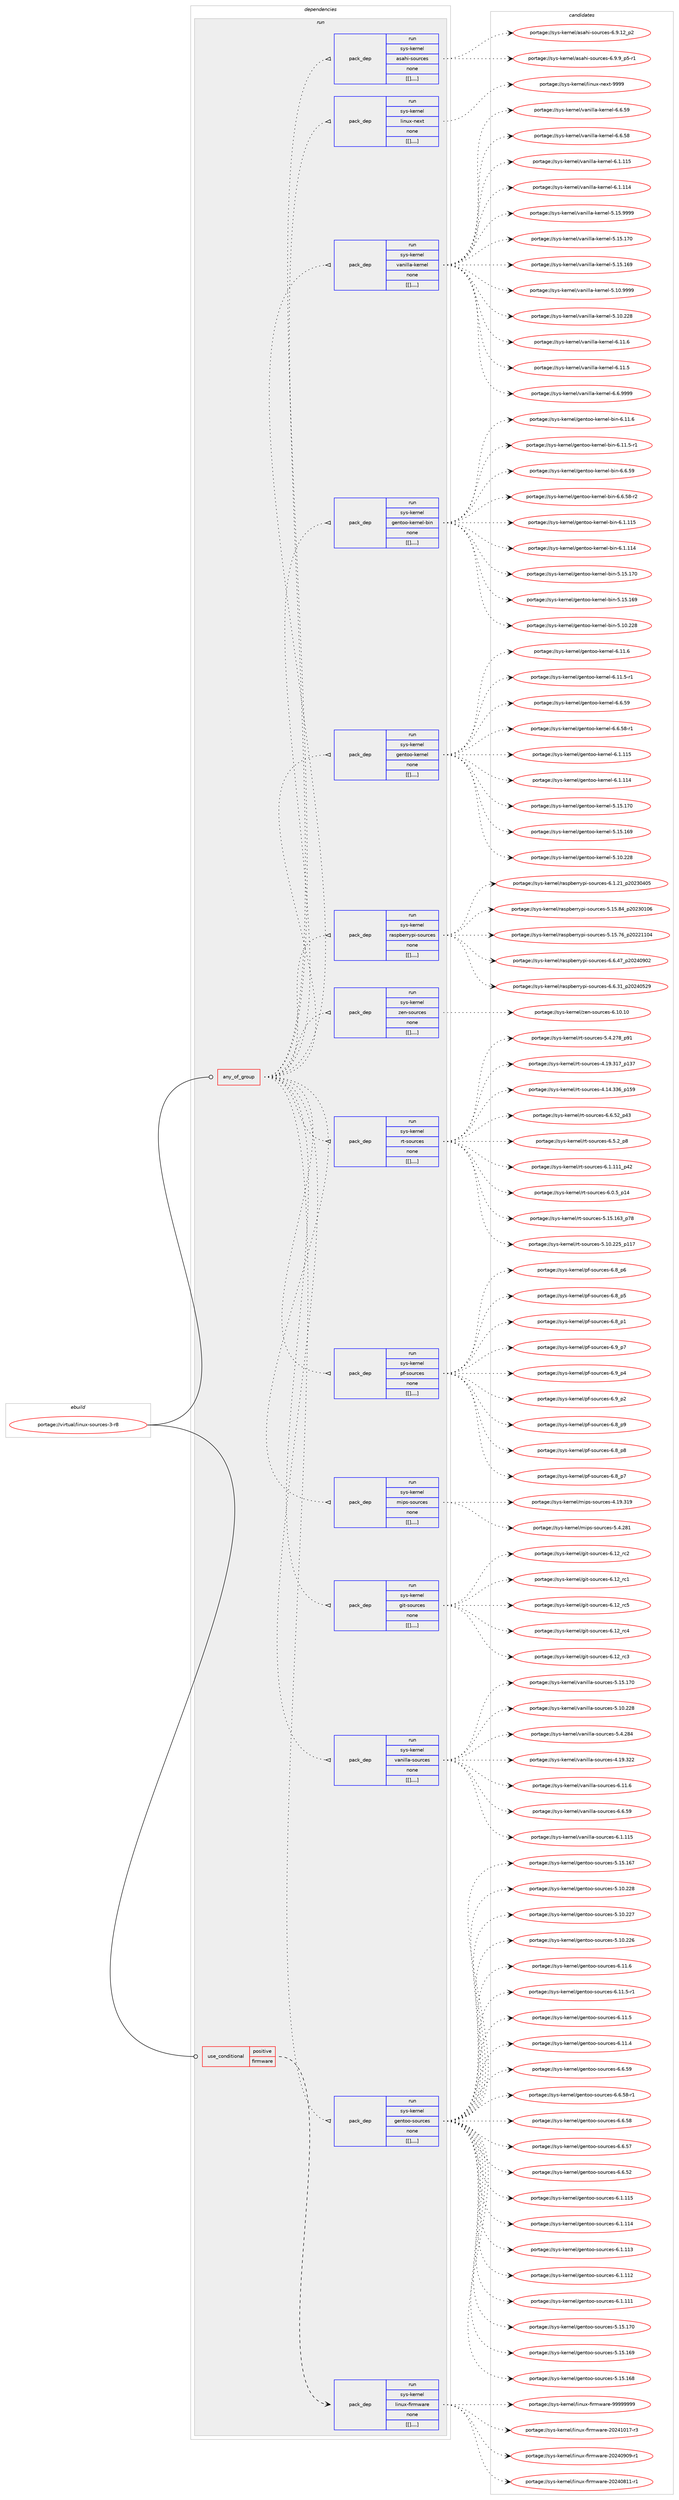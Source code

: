 digraph prolog {

# *************
# Graph options
# *************

newrank=true;
concentrate=true;
compound=true;
graph [rankdir=LR,fontname=Helvetica,fontsize=10,ranksep=1.5];#, ranksep=2.5, nodesep=0.2];
edge  [arrowhead=vee];
node  [fontname=Helvetica,fontsize=10];

# **********
# The ebuild
# **********

subgraph cluster_leftcol {
color=gray;
label=<<i>ebuild</i>>;
id [label="portage://virtual/linux-sources-3-r8", color=red, width=4, href="../virtual/linux-sources-3-r8.svg"];
}

# ****************
# The dependencies
# ****************

subgraph cluster_midcol {
color=gray;
label=<<i>dependencies</i>>;
subgraph cluster_compile {
fillcolor="#eeeeee";
style=filled;
label=<<i>compile</i>>;
}
subgraph cluster_compileandrun {
fillcolor="#eeeeee";
style=filled;
label=<<i>compile and run</i>>;
}
subgraph cluster_run {
fillcolor="#eeeeee";
style=filled;
label=<<i>run</i>>;
subgraph any44 {
dependency1548 [label=<<TABLE BORDER="0" CELLBORDER="1" CELLSPACING="0" CELLPADDING="4"><TR><TD CELLPADDING="10">any_of_group</TD></TR></TABLE>>, shape=none, color=red];subgraph pack1204 {
dependency1550 [label=<<TABLE BORDER="0" CELLBORDER="1" CELLSPACING="0" CELLPADDING="4" WIDTH="220"><TR><TD ROWSPAN="6" CELLPADDING="30">pack_dep</TD></TR><TR><TD WIDTH="110">run</TD></TR><TR><TD>sys-kernel</TD></TR><TR><TD>gentoo-sources</TD></TR><TR><TD>none</TD></TR><TR><TD>[[],,,,]</TD></TR></TABLE>>, shape=none, color=blue];
}
dependency1548:e -> dependency1550:w [weight=20,style="dotted",arrowhead="oinv"];
subgraph pack1207 {
dependency1556 [label=<<TABLE BORDER="0" CELLBORDER="1" CELLSPACING="0" CELLPADDING="4" WIDTH="220"><TR><TD ROWSPAN="6" CELLPADDING="30">pack_dep</TD></TR><TR><TD WIDTH="110">run</TD></TR><TR><TD>sys-kernel</TD></TR><TR><TD>vanilla-sources</TD></TR><TR><TD>none</TD></TR><TR><TD>[[],,,,]</TD></TR></TABLE>>, shape=none, color=blue];
}
dependency1548:e -> dependency1556:w [weight=20,style="dotted",arrowhead="oinv"];
subgraph pack1211 {
dependency1560 [label=<<TABLE BORDER="0" CELLBORDER="1" CELLSPACING="0" CELLPADDING="4" WIDTH="220"><TR><TD ROWSPAN="6" CELLPADDING="30">pack_dep</TD></TR><TR><TD WIDTH="110">run</TD></TR><TR><TD>sys-kernel</TD></TR><TR><TD>git-sources</TD></TR><TR><TD>none</TD></TR><TR><TD>[[],,,,]</TD></TR></TABLE>>, shape=none, color=blue];
}
dependency1548:e -> dependency1560:w [weight=20,style="dotted",arrowhead="oinv"];
subgraph pack1214 {
dependency1564 [label=<<TABLE BORDER="0" CELLBORDER="1" CELLSPACING="0" CELLPADDING="4" WIDTH="220"><TR><TD ROWSPAN="6" CELLPADDING="30">pack_dep</TD></TR><TR><TD WIDTH="110">run</TD></TR><TR><TD>sys-kernel</TD></TR><TR><TD>mips-sources</TD></TR><TR><TD>none</TD></TR><TR><TD>[[],,,,]</TD></TR></TABLE>>, shape=none, color=blue];
}
dependency1548:e -> dependency1564:w [weight=20,style="dotted",arrowhead="oinv"];
subgraph pack1218 {
dependency1569 [label=<<TABLE BORDER="0" CELLBORDER="1" CELLSPACING="0" CELLPADDING="4" WIDTH="220"><TR><TD ROWSPAN="6" CELLPADDING="30">pack_dep</TD></TR><TR><TD WIDTH="110">run</TD></TR><TR><TD>sys-kernel</TD></TR><TR><TD>pf-sources</TD></TR><TR><TD>none</TD></TR><TR><TD>[[],,,,]</TD></TR></TABLE>>, shape=none, color=blue];
}
dependency1548:e -> dependency1569:w [weight=20,style="dotted",arrowhead="oinv"];
subgraph pack1222 {
dependency1573 [label=<<TABLE BORDER="0" CELLBORDER="1" CELLSPACING="0" CELLPADDING="4" WIDTH="220"><TR><TD ROWSPAN="6" CELLPADDING="30">pack_dep</TD></TR><TR><TD WIDTH="110">run</TD></TR><TR><TD>sys-kernel</TD></TR><TR><TD>rt-sources</TD></TR><TR><TD>none</TD></TR><TR><TD>[[],,,,]</TD></TR></TABLE>>, shape=none, color=blue];
}
dependency1548:e -> dependency1573:w [weight=20,style="dotted",arrowhead="oinv"];
subgraph pack1226 {
dependency1577 [label=<<TABLE BORDER="0" CELLBORDER="1" CELLSPACING="0" CELLPADDING="4" WIDTH="220"><TR><TD ROWSPAN="6" CELLPADDING="30">pack_dep</TD></TR><TR><TD WIDTH="110">run</TD></TR><TR><TD>sys-kernel</TD></TR><TR><TD>zen-sources</TD></TR><TR><TD>none</TD></TR><TR><TD>[[],,,,]</TD></TR></TABLE>>, shape=none, color=blue];
}
dependency1548:e -> dependency1577:w [weight=20,style="dotted",arrowhead="oinv"];
subgraph pack1231 {
dependency1584 [label=<<TABLE BORDER="0" CELLBORDER="1" CELLSPACING="0" CELLPADDING="4" WIDTH="220"><TR><TD ROWSPAN="6" CELLPADDING="30">pack_dep</TD></TR><TR><TD WIDTH="110">run</TD></TR><TR><TD>sys-kernel</TD></TR><TR><TD>raspberrypi-sources</TD></TR><TR><TD>none</TD></TR><TR><TD>[[],,,,]</TD></TR></TABLE>>, shape=none, color=blue];
}
dependency1548:e -> dependency1584:w [weight=20,style="dotted",arrowhead="oinv"];
subgraph pack1235 {
dependency1588 [label=<<TABLE BORDER="0" CELLBORDER="1" CELLSPACING="0" CELLPADDING="4" WIDTH="220"><TR><TD ROWSPAN="6" CELLPADDING="30">pack_dep</TD></TR><TR><TD WIDTH="110">run</TD></TR><TR><TD>sys-kernel</TD></TR><TR><TD>gentoo-kernel</TD></TR><TR><TD>none</TD></TR><TR><TD>[[],,,,]</TD></TR></TABLE>>, shape=none, color=blue];
}
dependency1548:e -> dependency1588:w [weight=20,style="dotted",arrowhead="oinv"];
subgraph pack1238 {
dependency1591 [label=<<TABLE BORDER="0" CELLBORDER="1" CELLSPACING="0" CELLPADDING="4" WIDTH="220"><TR><TD ROWSPAN="6" CELLPADDING="30">pack_dep</TD></TR><TR><TD WIDTH="110">run</TD></TR><TR><TD>sys-kernel</TD></TR><TR><TD>gentoo-kernel-bin</TD></TR><TR><TD>none</TD></TR><TR><TD>[[],,,,]</TD></TR></TABLE>>, shape=none, color=blue];
}
dependency1548:e -> dependency1591:w [weight=20,style="dotted",arrowhead="oinv"];
subgraph pack1242 {
dependency1596 [label=<<TABLE BORDER="0" CELLBORDER="1" CELLSPACING="0" CELLPADDING="4" WIDTH="220"><TR><TD ROWSPAN="6" CELLPADDING="30">pack_dep</TD></TR><TR><TD WIDTH="110">run</TD></TR><TR><TD>sys-kernel</TD></TR><TR><TD>vanilla-kernel</TD></TR><TR><TD>none</TD></TR><TR><TD>[[],,,,]</TD></TR></TABLE>>, shape=none, color=blue];
}
dependency1548:e -> dependency1596:w [weight=20,style="dotted",arrowhead="oinv"];
subgraph pack1246 {
dependency1600 [label=<<TABLE BORDER="0" CELLBORDER="1" CELLSPACING="0" CELLPADDING="4" WIDTH="220"><TR><TD ROWSPAN="6" CELLPADDING="30">pack_dep</TD></TR><TR><TD WIDTH="110">run</TD></TR><TR><TD>sys-kernel</TD></TR><TR><TD>linux-next</TD></TR><TR><TD>none</TD></TR><TR><TD>[[],,,,]</TD></TR></TABLE>>, shape=none, color=blue];
}
dependency1548:e -> dependency1600:w [weight=20,style="dotted",arrowhead="oinv"];
subgraph pack1249 {
dependency1606 [label=<<TABLE BORDER="0" CELLBORDER="1" CELLSPACING="0" CELLPADDING="4" WIDTH="220"><TR><TD ROWSPAN="6" CELLPADDING="30">pack_dep</TD></TR><TR><TD WIDTH="110">run</TD></TR><TR><TD>sys-kernel</TD></TR><TR><TD>asahi-sources</TD></TR><TR><TD>none</TD></TR><TR><TD>[[],,,,]</TD></TR></TABLE>>, shape=none, color=blue];
}
dependency1548:e -> dependency1606:w [weight=20,style="dotted",arrowhead="oinv"];
}
id:e -> dependency1548:w [weight=20,style="solid",arrowhead="odot"];
subgraph cond307 {
dependency1616 [label=<<TABLE BORDER="0" CELLBORDER="1" CELLSPACING="0" CELLPADDING="4"><TR><TD ROWSPAN="3" CELLPADDING="10">use_conditional</TD></TR><TR><TD>positive</TD></TR><TR><TD>firmware</TD></TR></TABLE>>, shape=none, color=red];
subgraph pack1261 {
dependency1621 [label=<<TABLE BORDER="0" CELLBORDER="1" CELLSPACING="0" CELLPADDING="4" WIDTH="220"><TR><TD ROWSPAN="6" CELLPADDING="30">pack_dep</TD></TR><TR><TD WIDTH="110">run</TD></TR><TR><TD>sys-kernel</TD></TR><TR><TD>linux-firmware</TD></TR><TR><TD>none</TD></TR><TR><TD>[[],,,,]</TD></TR></TABLE>>, shape=none, color=blue];
}
dependency1616:e -> dependency1621:w [weight=20,style="dashed",arrowhead="vee"];
}
id:e -> dependency1616:w [weight=20,style="solid",arrowhead="odot"];
}
}

# **************
# The candidates
# **************

subgraph cluster_choices {
rank=same;
color=gray;
label=<<i>candidates</i>>;

subgraph choice1177 {
color=black;
nodesep=1;
choice1151211154510710111411010110847103101110116111111451151111171149910111545544649494654 [label="portage://sys-kernel/gentoo-sources-6.11.6", color=red, width=4,href="../sys-kernel/gentoo-sources-6.11.6.svg"];
choice11512111545107101114110101108471031011101161111114511511111711499101115455446494946534511449 [label="portage://sys-kernel/gentoo-sources-6.11.5-r1", color=red, width=4,href="../sys-kernel/gentoo-sources-6.11.5-r1.svg"];
choice1151211154510710111411010110847103101110116111111451151111171149910111545544649494653 [label="portage://sys-kernel/gentoo-sources-6.11.5", color=red, width=4,href="../sys-kernel/gentoo-sources-6.11.5.svg"];
choice1151211154510710111411010110847103101110116111111451151111171149910111545544649494652 [label="portage://sys-kernel/gentoo-sources-6.11.4", color=red, width=4,href="../sys-kernel/gentoo-sources-6.11.4.svg"];
choice1151211154510710111411010110847103101110116111111451151111171149910111545544654465357 [label="portage://sys-kernel/gentoo-sources-6.6.59", color=red, width=4,href="../sys-kernel/gentoo-sources-6.6.59.svg"];
choice11512111545107101114110101108471031011101161111114511511111711499101115455446544653564511449 [label="portage://sys-kernel/gentoo-sources-6.6.58-r1", color=red, width=4,href="../sys-kernel/gentoo-sources-6.6.58-r1.svg"];
choice1151211154510710111411010110847103101110116111111451151111171149910111545544654465356 [label="portage://sys-kernel/gentoo-sources-6.6.58", color=red, width=4,href="../sys-kernel/gentoo-sources-6.6.58.svg"];
choice1151211154510710111411010110847103101110116111111451151111171149910111545544654465355 [label="portage://sys-kernel/gentoo-sources-6.6.57", color=red, width=4,href="../sys-kernel/gentoo-sources-6.6.57.svg"];
choice1151211154510710111411010110847103101110116111111451151111171149910111545544654465350 [label="portage://sys-kernel/gentoo-sources-6.6.52", color=red, width=4,href="../sys-kernel/gentoo-sources-6.6.52.svg"];
choice115121115451071011141101011084710310111011611111145115111117114991011154554464946494953 [label="portage://sys-kernel/gentoo-sources-6.1.115", color=red, width=4,href="../sys-kernel/gentoo-sources-6.1.115.svg"];
choice115121115451071011141101011084710310111011611111145115111117114991011154554464946494952 [label="portage://sys-kernel/gentoo-sources-6.1.114", color=red, width=4,href="../sys-kernel/gentoo-sources-6.1.114.svg"];
choice115121115451071011141101011084710310111011611111145115111117114991011154554464946494951 [label="portage://sys-kernel/gentoo-sources-6.1.113", color=red, width=4,href="../sys-kernel/gentoo-sources-6.1.113.svg"];
choice115121115451071011141101011084710310111011611111145115111117114991011154554464946494950 [label="portage://sys-kernel/gentoo-sources-6.1.112", color=red, width=4,href="../sys-kernel/gentoo-sources-6.1.112.svg"];
choice115121115451071011141101011084710310111011611111145115111117114991011154554464946494949 [label="portage://sys-kernel/gentoo-sources-6.1.111", color=red, width=4,href="../sys-kernel/gentoo-sources-6.1.111.svg"];
choice11512111545107101114110101108471031011101161111114511511111711499101115455346495346495548 [label="portage://sys-kernel/gentoo-sources-5.15.170", color=red, width=4,href="../sys-kernel/gentoo-sources-5.15.170.svg"];
choice11512111545107101114110101108471031011101161111114511511111711499101115455346495346495457 [label="portage://sys-kernel/gentoo-sources-5.15.169", color=red, width=4,href="../sys-kernel/gentoo-sources-5.15.169.svg"];
choice11512111545107101114110101108471031011101161111114511511111711499101115455346495346495456 [label="portage://sys-kernel/gentoo-sources-5.15.168", color=red, width=4,href="../sys-kernel/gentoo-sources-5.15.168.svg"];
choice11512111545107101114110101108471031011101161111114511511111711499101115455346495346495455 [label="portage://sys-kernel/gentoo-sources-5.15.167", color=red, width=4,href="../sys-kernel/gentoo-sources-5.15.167.svg"];
choice11512111545107101114110101108471031011101161111114511511111711499101115455346494846505056 [label="portage://sys-kernel/gentoo-sources-5.10.228", color=red, width=4,href="../sys-kernel/gentoo-sources-5.10.228.svg"];
choice11512111545107101114110101108471031011101161111114511511111711499101115455346494846505055 [label="portage://sys-kernel/gentoo-sources-5.10.227", color=red, width=4,href="../sys-kernel/gentoo-sources-5.10.227.svg"];
choice11512111545107101114110101108471031011101161111114511511111711499101115455346494846505054 [label="portage://sys-kernel/gentoo-sources-5.10.226", color=red, width=4,href="../sys-kernel/gentoo-sources-5.10.226.svg"];
dependency1550:e -> choice1151211154510710111411010110847103101110116111111451151111171149910111545544649494654:w [style=dotted,weight="100"];
dependency1550:e -> choice11512111545107101114110101108471031011101161111114511511111711499101115455446494946534511449:w [style=dotted,weight="100"];
dependency1550:e -> choice1151211154510710111411010110847103101110116111111451151111171149910111545544649494653:w [style=dotted,weight="100"];
dependency1550:e -> choice1151211154510710111411010110847103101110116111111451151111171149910111545544649494652:w [style=dotted,weight="100"];
dependency1550:e -> choice1151211154510710111411010110847103101110116111111451151111171149910111545544654465357:w [style=dotted,weight="100"];
dependency1550:e -> choice11512111545107101114110101108471031011101161111114511511111711499101115455446544653564511449:w [style=dotted,weight="100"];
dependency1550:e -> choice1151211154510710111411010110847103101110116111111451151111171149910111545544654465356:w [style=dotted,weight="100"];
dependency1550:e -> choice1151211154510710111411010110847103101110116111111451151111171149910111545544654465355:w [style=dotted,weight="100"];
dependency1550:e -> choice1151211154510710111411010110847103101110116111111451151111171149910111545544654465350:w [style=dotted,weight="100"];
dependency1550:e -> choice115121115451071011141101011084710310111011611111145115111117114991011154554464946494953:w [style=dotted,weight="100"];
dependency1550:e -> choice115121115451071011141101011084710310111011611111145115111117114991011154554464946494952:w [style=dotted,weight="100"];
dependency1550:e -> choice115121115451071011141101011084710310111011611111145115111117114991011154554464946494951:w [style=dotted,weight="100"];
dependency1550:e -> choice115121115451071011141101011084710310111011611111145115111117114991011154554464946494950:w [style=dotted,weight="100"];
dependency1550:e -> choice115121115451071011141101011084710310111011611111145115111117114991011154554464946494949:w [style=dotted,weight="100"];
dependency1550:e -> choice11512111545107101114110101108471031011101161111114511511111711499101115455346495346495548:w [style=dotted,weight="100"];
dependency1550:e -> choice11512111545107101114110101108471031011101161111114511511111711499101115455346495346495457:w [style=dotted,weight="100"];
dependency1550:e -> choice11512111545107101114110101108471031011101161111114511511111711499101115455346495346495456:w [style=dotted,weight="100"];
dependency1550:e -> choice11512111545107101114110101108471031011101161111114511511111711499101115455346495346495455:w [style=dotted,weight="100"];
dependency1550:e -> choice11512111545107101114110101108471031011101161111114511511111711499101115455346494846505056:w [style=dotted,weight="100"];
dependency1550:e -> choice11512111545107101114110101108471031011101161111114511511111711499101115455346494846505055:w [style=dotted,weight="100"];
dependency1550:e -> choice11512111545107101114110101108471031011101161111114511511111711499101115455346494846505054:w [style=dotted,weight="100"];
}
subgraph choice1197 {
color=black;
nodesep=1;
choice11512111545107101114110101108471189711010510810897451151111171149910111545544649494654 [label="portage://sys-kernel/vanilla-sources-6.11.6", color=red, width=4,href="../sys-kernel/vanilla-sources-6.11.6.svg"];
choice11512111545107101114110101108471189711010510810897451151111171149910111545544654465357 [label="portage://sys-kernel/vanilla-sources-6.6.59", color=red, width=4,href="../sys-kernel/vanilla-sources-6.6.59.svg"];
choice1151211154510710111411010110847118971101051081089745115111117114991011154554464946494953 [label="portage://sys-kernel/vanilla-sources-6.1.115", color=red, width=4,href="../sys-kernel/vanilla-sources-6.1.115.svg"];
choice115121115451071011141101011084711897110105108108974511511111711499101115455346495346495548 [label="portage://sys-kernel/vanilla-sources-5.15.170", color=red, width=4,href="../sys-kernel/vanilla-sources-5.15.170.svg"];
choice115121115451071011141101011084711897110105108108974511511111711499101115455346494846505056 [label="portage://sys-kernel/vanilla-sources-5.10.228", color=red, width=4,href="../sys-kernel/vanilla-sources-5.10.228.svg"];
choice1151211154510710111411010110847118971101051081089745115111117114991011154553465246505652 [label="portage://sys-kernel/vanilla-sources-5.4.284", color=red, width=4,href="../sys-kernel/vanilla-sources-5.4.284.svg"];
choice115121115451071011141101011084711897110105108108974511511111711499101115455246495746515050 [label="portage://sys-kernel/vanilla-sources-4.19.322", color=red, width=4,href="../sys-kernel/vanilla-sources-4.19.322.svg"];
dependency1556:e -> choice11512111545107101114110101108471189711010510810897451151111171149910111545544649494654:w [style=dotted,weight="100"];
dependency1556:e -> choice11512111545107101114110101108471189711010510810897451151111171149910111545544654465357:w [style=dotted,weight="100"];
dependency1556:e -> choice1151211154510710111411010110847118971101051081089745115111117114991011154554464946494953:w [style=dotted,weight="100"];
dependency1556:e -> choice115121115451071011141101011084711897110105108108974511511111711499101115455346495346495548:w [style=dotted,weight="100"];
dependency1556:e -> choice115121115451071011141101011084711897110105108108974511511111711499101115455346494846505056:w [style=dotted,weight="100"];
dependency1556:e -> choice1151211154510710111411010110847118971101051081089745115111117114991011154553465246505652:w [style=dotted,weight="100"];
dependency1556:e -> choice115121115451071011141101011084711897110105108108974511511111711499101115455246495746515050:w [style=dotted,weight="100"];
}
subgraph choice1204 {
color=black;
nodesep=1;
choice115121115451071011141101011084710310511645115111117114991011154554464950951149953 [label="portage://sys-kernel/git-sources-6.12_rc5", color=red, width=4,href="../sys-kernel/git-sources-6.12_rc5.svg"];
choice115121115451071011141101011084710310511645115111117114991011154554464950951149952 [label="portage://sys-kernel/git-sources-6.12_rc4", color=red, width=4,href="../sys-kernel/git-sources-6.12_rc4.svg"];
choice115121115451071011141101011084710310511645115111117114991011154554464950951149951 [label="portage://sys-kernel/git-sources-6.12_rc3", color=red, width=4,href="../sys-kernel/git-sources-6.12_rc3.svg"];
choice115121115451071011141101011084710310511645115111117114991011154554464950951149950 [label="portage://sys-kernel/git-sources-6.12_rc2", color=red, width=4,href="../sys-kernel/git-sources-6.12_rc2.svg"];
choice115121115451071011141101011084710310511645115111117114991011154554464950951149949 [label="portage://sys-kernel/git-sources-6.12_rc1", color=red, width=4,href="../sys-kernel/git-sources-6.12_rc1.svg"];
dependency1560:e -> choice115121115451071011141101011084710310511645115111117114991011154554464950951149953:w [style=dotted,weight="100"];
dependency1560:e -> choice115121115451071011141101011084710310511645115111117114991011154554464950951149952:w [style=dotted,weight="100"];
dependency1560:e -> choice115121115451071011141101011084710310511645115111117114991011154554464950951149951:w [style=dotted,weight="100"];
dependency1560:e -> choice115121115451071011141101011084710310511645115111117114991011154554464950951149950:w [style=dotted,weight="100"];
dependency1560:e -> choice115121115451071011141101011084710310511645115111117114991011154554464950951149949:w [style=dotted,weight="100"];
}
subgraph choice1210 {
color=black;
nodesep=1;
choice115121115451071011141101011084710910511211545115111117114991011154553465246505649 [label="portage://sys-kernel/mips-sources-5.4.281", color=red, width=4,href="../sys-kernel/mips-sources-5.4.281.svg"];
choice11512111545107101114110101108471091051121154511511111711499101115455246495746514957 [label="portage://sys-kernel/mips-sources-4.19.319", color=red, width=4,href="../sys-kernel/mips-sources-4.19.319.svg"];
dependency1564:e -> choice115121115451071011141101011084710910511211545115111117114991011154553465246505649:w [style=dotted,weight="100"];
dependency1564:e -> choice11512111545107101114110101108471091051121154511511111711499101115455246495746514957:w [style=dotted,weight="100"];
}
subgraph choice1214 {
color=black;
nodesep=1;
choice11512111545107101114110101108471121024511511111711499101115455446579511255 [label="portage://sys-kernel/pf-sources-6.9_p7", color=red, width=4,href="../sys-kernel/pf-sources-6.9_p7.svg"];
choice11512111545107101114110101108471121024511511111711499101115455446579511252 [label="portage://sys-kernel/pf-sources-6.9_p4", color=red, width=4,href="../sys-kernel/pf-sources-6.9_p4.svg"];
choice11512111545107101114110101108471121024511511111711499101115455446579511250 [label="portage://sys-kernel/pf-sources-6.9_p2", color=red, width=4,href="../sys-kernel/pf-sources-6.9_p2.svg"];
choice11512111545107101114110101108471121024511511111711499101115455446569511257 [label="portage://sys-kernel/pf-sources-6.8_p9", color=red, width=4,href="../sys-kernel/pf-sources-6.8_p9.svg"];
choice11512111545107101114110101108471121024511511111711499101115455446569511256 [label="portage://sys-kernel/pf-sources-6.8_p8", color=red, width=4,href="../sys-kernel/pf-sources-6.8_p8.svg"];
choice11512111545107101114110101108471121024511511111711499101115455446569511255 [label="portage://sys-kernel/pf-sources-6.8_p7", color=red, width=4,href="../sys-kernel/pf-sources-6.8_p7.svg"];
choice11512111545107101114110101108471121024511511111711499101115455446569511254 [label="portage://sys-kernel/pf-sources-6.8_p6", color=red, width=4,href="../sys-kernel/pf-sources-6.8_p6.svg"];
choice11512111545107101114110101108471121024511511111711499101115455446569511253 [label="portage://sys-kernel/pf-sources-6.8_p5", color=red, width=4,href="../sys-kernel/pf-sources-6.8_p5.svg"];
choice11512111545107101114110101108471121024511511111711499101115455446569511249 [label="portage://sys-kernel/pf-sources-6.8_p1", color=red, width=4,href="../sys-kernel/pf-sources-6.8_p1.svg"];
dependency1569:e -> choice11512111545107101114110101108471121024511511111711499101115455446579511255:w [style=dotted,weight="100"];
dependency1569:e -> choice11512111545107101114110101108471121024511511111711499101115455446579511252:w [style=dotted,weight="100"];
dependency1569:e -> choice11512111545107101114110101108471121024511511111711499101115455446579511250:w [style=dotted,weight="100"];
dependency1569:e -> choice11512111545107101114110101108471121024511511111711499101115455446569511257:w [style=dotted,weight="100"];
dependency1569:e -> choice11512111545107101114110101108471121024511511111711499101115455446569511256:w [style=dotted,weight="100"];
dependency1569:e -> choice11512111545107101114110101108471121024511511111711499101115455446569511255:w [style=dotted,weight="100"];
dependency1569:e -> choice11512111545107101114110101108471121024511511111711499101115455446569511254:w [style=dotted,weight="100"];
dependency1569:e -> choice11512111545107101114110101108471121024511511111711499101115455446569511253:w [style=dotted,weight="100"];
dependency1569:e -> choice11512111545107101114110101108471121024511511111711499101115455446569511249:w [style=dotted,weight="100"];
}
subgraph choice1222 {
color=black;
nodesep=1;
choice1151211154510710111411010110847114116451151111171149910111545544654465350951125251 [label="portage://sys-kernel/rt-sources-6.6.52_p43", color=red, width=4,href="../sys-kernel/rt-sources-6.6.52_p43.svg"];
choice115121115451071011141101011084711411645115111117114991011154554465346509511256 [label="portage://sys-kernel/rt-sources-6.5.2_p8", color=red, width=4,href="../sys-kernel/rt-sources-6.5.2_p8.svg"];
choice115121115451071011141101011084711411645115111117114991011154554464946494949951125250 [label="portage://sys-kernel/rt-sources-6.1.111_p42", color=red, width=4,href="../sys-kernel/rt-sources-6.1.111_p42.svg"];
choice11512111545107101114110101108471141164511511111711499101115455446484653951124952 [label="portage://sys-kernel/rt-sources-6.0.5_p14", color=red, width=4,href="../sys-kernel/rt-sources-6.0.5_p14.svg"];
choice11512111545107101114110101108471141164511511111711499101115455346495346495451951125556 [label="portage://sys-kernel/rt-sources-5.15.163_p78", color=red, width=4,href="../sys-kernel/rt-sources-5.15.163_p78.svg"];
choice1151211154510710111411010110847114116451151111171149910111545534649484650505395112494955 [label="portage://sys-kernel/rt-sources-5.10.225_p117", color=red, width=4,href="../sys-kernel/rt-sources-5.10.225_p117.svg"];
choice115121115451071011141101011084711411645115111117114991011154553465246505556951125749 [label="portage://sys-kernel/rt-sources-5.4.278_p91", color=red, width=4,href="../sys-kernel/rt-sources-5.4.278_p91.svg"];
choice1151211154510710111411010110847114116451151111171149910111545524649574651495595112495155 [label="portage://sys-kernel/rt-sources-4.19.317_p137", color=red, width=4,href="../sys-kernel/rt-sources-4.19.317_p137.svg"];
choice1151211154510710111411010110847114116451151111171149910111545524649524651515495112495357 [label="portage://sys-kernel/rt-sources-4.14.336_p159", color=red, width=4,href="../sys-kernel/rt-sources-4.14.336_p159.svg"];
dependency1573:e -> choice1151211154510710111411010110847114116451151111171149910111545544654465350951125251:w [style=dotted,weight="100"];
dependency1573:e -> choice115121115451071011141101011084711411645115111117114991011154554465346509511256:w [style=dotted,weight="100"];
dependency1573:e -> choice115121115451071011141101011084711411645115111117114991011154554464946494949951125250:w [style=dotted,weight="100"];
dependency1573:e -> choice11512111545107101114110101108471141164511511111711499101115455446484653951124952:w [style=dotted,weight="100"];
dependency1573:e -> choice11512111545107101114110101108471141164511511111711499101115455346495346495451951125556:w [style=dotted,weight="100"];
dependency1573:e -> choice1151211154510710111411010110847114116451151111171149910111545534649484650505395112494955:w [style=dotted,weight="100"];
dependency1573:e -> choice115121115451071011141101011084711411645115111117114991011154553465246505556951125749:w [style=dotted,weight="100"];
dependency1573:e -> choice1151211154510710111411010110847114116451151111171149910111545524649574651495595112495155:w [style=dotted,weight="100"];
dependency1573:e -> choice1151211154510710111411010110847114116451151111171149910111545524649524651515495112495357:w [style=dotted,weight="100"];
}
subgraph choice1235 {
color=black;
nodesep=1;
choice115121115451071011141101011084712210111045115111117114991011154554464948464948 [label="portage://sys-kernel/zen-sources-6.10.10", color=red, width=4,href="../sys-kernel/zen-sources-6.10.10.svg"];
dependency1577:e -> choice115121115451071011141101011084712210111045115111117114991011154554464948464948:w [style=dotted,weight="100"];
}
subgraph choice1243 {
color=black;
nodesep=1;
choice11512111545107101114110101108471149711511298101114114121112105451151111171149910111545544654465255951125048505248574850 [label="portage://sys-kernel/raspberrypi-sources-6.6.47_p20240902", color=red, width=4,href="../sys-kernel/raspberrypi-sources-6.6.47_p20240902.svg"];
choice11512111545107101114110101108471149711511298101114114121112105451151111171149910111545544654465149951125048505248535057 [label="portage://sys-kernel/raspberrypi-sources-6.6.31_p20240529", color=red, width=4,href="../sys-kernel/raspberrypi-sources-6.6.31_p20240529.svg"];
choice11512111545107101114110101108471149711511298101114114121112105451151111171149910111545544649465049951125048505148524853 [label="portage://sys-kernel/raspberrypi-sources-6.1.21_p20230405", color=red, width=4,href="../sys-kernel/raspberrypi-sources-6.1.21_p20230405.svg"];
choice1151211154510710111411010110847114971151129810111411412111210545115111117114991011154553464953465652951125048505148494854 [label="portage://sys-kernel/raspberrypi-sources-5.15.84_p20230106", color=red, width=4,href="../sys-kernel/raspberrypi-sources-5.15.84_p20230106.svg"];
choice1151211154510710111411010110847114971151129810111411412111210545115111117114991011154553464953465554951125048505049494852 [label="portage://sys-kernel/raspberrypi-sources-5.15.76_p20221104", color=red, width=4,href="../sys-kernel/raspberrypi-sources-5.15.76_p20221104.svg"];
dependency1584:e -> choice11512111545107101114110101108471149711511298101114114121112105451151111171149910111545544654465255951125048505248574850:w [style=dotted,weight="100"];
dependency1584:e -> choice11512111545107101114110101108471149711511298101114114121112105451151111171149910111545544654465149951125048505248535057:w [style=dotted,weight="100"];
dependency1584:e -> choice11512111545107101114110101108471149711511298101114114121112105451151111171149910111545544649465049951125048505148524853:w [style=dotted,weight="100"];
dependency1584:e -> choice1151211154510710111411010110847114971151129810111411412111210545115111117114991011154553464953465652951125048505148494854:w [style=dotted,weight="100"];
dependency1584:e -> choice1151211154510710111411010110847114971151129810111411412111210545115111117114991011154553464953465554951125048505049494852:w [style=dotted,weight="100"];
}
subgraph choice1253 {
color=black;
nodesep=1;
choice11512111545107101114110101108471031011101161111114510710111411010110845544649494654 [label="portage://sys-kernel/gentoo-kernel-6.11.6", color=red, width=4,href="../sys-kernel/gentoo-kernel-6.11.6.svg"];
choice115121115451071011141101011084710310111011611111145107101114110101108455446494946534511449 [label="portage://sys-kernel/gentoo-kernel-6.11.5-r1", color=red, width=4,href="../sys-kernel/gentoo-kernel-6.11.5-r1.svg"];
choice11512111545107101114110101108471031011101161111114510710111411010110845544654465357 [label="portage://sys-kernel/gentoo-kernel-6.6.59", color=red, width=4,href="../sys-kernel/gentoo-kernel-6.6.59.svg"];
choice115121115451071011141101011084710310111011611111145107101114110101108455446544653564511449 [label="portage://sys-kernel/gentoo-kernel-6.6.58-r1", color=red, width=4,href="../sys-kernel/gentoo-kernel-6.6.58-r1.svg"];
choice1151211154510710111411010110847103101110116111111451071011141101011084554464946494953 [label="portage://sys-kernel/gentoo-kernel-6.1.115", color=red, width=4,href="../sys-kernel/gentoo-kernel-6.1.115.svg"];
choice1151211154510710111411010110847103101110116111111451071011141101011084554464946494952 [label="portage://sys-kernel/gentoo-kernel-6.1.114", color=red, width=4,href="../sys-kernel/gentoo-kernel-6.1.114.svg"];
choice115121115451071011141101011084710310111011611111145107101114110101108455346495346495548 [label="portage://sys-kernel/gentoo-kernel-5.15.170", color=red, width=4,href="../sys-kernel/gentoo-kernel-5.15.170.svg"];
choice115121115451071011141101011084710310111011611111145107101114110101108455346495346495457 [label="portage://sys-kernel/gentoo-kernel-5.15.169", color=red, width=4,href="../sys-kernel/gentoo-kernel-5.15.169.svg"];
choice115121115451071011141101011084710310111011611111145107101114110101108455346494846505056 [label="portage://sys-kernel/gentoo-kernel-5.10.228", color=red, width=4,href="../sys-kernel/gentoo-kernel-5.10.228.svg"];
dependency1588:e -> choice11512111545107101114110101108471031011101161111114510710111411010110845544649494654:w [style=dotted,weight="100"];
dependency1588:e -> choice115121115451071011141101011084710310111011611111145107101114110101108455446494946534511449:w [style=dotted,weight="100"];
dependency1588:e -> choice11512111545107101114110101108471031011101161111114510710111411010110845544654465357:w [style=dotted,weight="100"];
dependency1588:e -> choice115121115451071011141101011084710310111011611111145107101114110101108455446544653564511449:w [style=dotted,weight="100"];
dependency1588:e -> choice1151211154510710111411010110847103101110116111111451071011141101011084554464946494953:w [style=dotted,weight="100"];
dependency1588:e -> choice1151211154510710111411010110847103101110116111111451071011141101011084554464946494952:w [style=dotted,weight="100"];
dependency1588:e -> choice115121115451071011141101011084710310111011611111145107101114110101108455346495346495548:w [style=dotted,weight="100"];
dependency1588:e -> choice115121115451071011141101011084710310111011611111145107101114110101108455346495346495457:w [style=dotted,weight="100"];
dependency1588:e -> choice115121115451071011141101011084710310111011611111145107101114110101108455346494846505056:w [style=dotted,weight="100"];
}
subgraph choice1268 {
color=black;
nodesep=1;
choice115121115451071011141101011084710310111011611111145107101114110101108459810511045544649494654 [label="portage://sys-kernel/gentoo-kernel-bin-6.11.6", color=red, width=4,href="../sys-kernel/gentoo-kernel-bin-6.11.6.svg"];
choice1151211154510710111411010110847103101110116111111451071011141101011084598105110455446494946534511449 [label="portage://sys-kernel/gentoo-kernel-bin-6.11.5-r1", color=red, width=4,href="../sys-kernel/gentoo-kernel-bin-6.11.5-r1.svg"];
choice115121115451071011141101011084710310111011611111145107101114110101108459810511045544654465357 [label="portage://sys-kernel/gentoo-kernel-bin-6.6.59", color=red, width=4,href="../sys-kernel/gentoo-kernel-bin-6.6.59.svg"];
choice1151211154510710111411010110847103101110116111111451071011141101011084598105110455446544653564511450 [label="portage://sys-kernel/gentoo-kernel-bin-6.6.58-r2", color=red, width=4,href="../sys-kernel/gentoo-kernel-bin-6.6.58-r2.svg"];
choice11512111545107101114110101108471031011101161111114510710111411010110845981051104554464946494953 [label="portage://sys-kernel/gentoo-kernel-bin-6.1.115", color=red, width=4,href="../sys-kernel/gentoo-kernel-bin-6.1.115.svg"];
choice11512111545107101114110101108471031011101161111114510710111411010110845981051104554464946494952 [label="portage://sys-kernel/gentoo-kernel-bin-6.1.114", color=red, width=4,href="../sys-kernel/gentoo-kernel-bin-6.1.114.svg"];
choice1151211154510710111411010110847103101110116111111451071011141101011084598105110455346495346495548 [label="portage://sys-kernel/gentoo-kernel-bin-5.15.170", color=red, width=4,href="../sys-kernel/gentoo-kernel-bin-5.15.170.svg"];
choice1151211154510710111411010110847103101110116111111451071011141101011084598105110455346495346495457 [label="portage://sys-kernel/gentoo-kernel-bin-5.15.169", color=red, width=4,href="../sys-kernel/gentoo-kernel-bin-5.15.169.svg"];
choice1151211154510710111411010110847103101110116111111451071011141101011084598105110455346494846505056 [label="portage://sys-kernel/gentoo-kernel-bin-5.10.228", color=red, width=4,href="../sys-kernel/gentoo-kernel-bin-5.10.228.svg"];
dependency1591:e -> choice115121115451071011141101011084710310111011611111145107101114110101108459810511045544649494654:w [style=dotted,weight="100"];
dependency1591:e -> choice1151211154510710111411010110847103101110116111111451071011141101011084598105110455446494946534511449:w [style=dotted,weight="100"];
dependency1591:e -> choice115121115451071011141101011084710310111011611111145107101114110101108459810511045544654465357:w [style=dotted,weight="100"];
dependency1591:e -> choice1151211154510710111411010110847103101110116111111451071011141101011084598105110455446544653564511450:w [style=dotted,weight="100"];
dependency1591:e -> choice11512111545107101114110101108471031011101161111114510710111411010110845981051104554464946494953:w [style=dotted,weight="100"];
dependency1591:e -> choice11512111545107101114110101108471031011101161111114510710111411010110845981051104554464946494952:w [style=dotted,weight="100"];
dependency1591:e -> choice1151211154510710111411010110847103101110116111111451071011141101011084598105110455346495346495548:w [style=dotted,weight="100"];
dependency1591:e -> choice1151211154510710111411010110847103101110116111111451071011141101011084598105110455346495346495457:w [style=dotted,weight="100"];
dependency1591:e -> choice1151211154510710111411010110847103101110116111111451071011141101011084598105110455346494846505056:w [style=dotted,weight="100"];
}
subgraph choice1292 {
color=black;
nodesep=1;
choice115121115451071011141101011084711897110105108108974510710111411010110845544649494654 [label="portage://sys-kernel/vanilla-kernel-6.11.6", color=red, width=4,href="../sys-kernel/vanilla-kernel-6.11.6.svg"];
choice115121115451071011141101011084711897110105108108974510710111411010110845544649494653 [label="portage://sys-kernel/vanilla-kernel-6.11.5", color=red, width=4,href="../sys-kernel/vanilla-kernel-6.11.5.svg"];
choice1151211154510710111411010110847118971101051081089745107101114110101108455446544657575757 [label="portage://sys-kernel/vanilla-kernel-6.6.9999", color=red, width=4,href="../sys-kernel/vanilla-kernel-6.6.9999.svg"];
choice115121115451071011141101011084711897110105108108974510710111411010110845544654465357 [label="portage://sys-kernel/vanilla-kernel-6.6.59", color=red, width=4,href="../sys-kernel/vanilla-kernel-6.6.59.svg"];
choice115121115451071011141101011084711897110105108108974510710111411010110845544654465356 [label="portage://sys-kernel/vanilla-kernel-6.6.58", color=red, width=4,href="../sys-kernel/vanilla-kernel-6.6.58.svg"];
choice11512111545107101114110101108471189711010510810897451071011141101011084554464946494953 [label="portage://sys-kernel/vanilla-kernel-6.1.115", color=red, width=4,href="../sys-kernel/vanilla-kernel-6.1.115.svg"];
choice11512111545107101114110101108471189711010510810897451071011141101011084554464946494952 [label="portage://sys-kernel/vanilla-kernel-6.1.114", color=red, width=4,href="../sys-kernel/vanilla-kernel-6.1.114.svg"];
choice115121115451071011141101011084711897110105108108974510710111411010110845534649534657575757 [label="portage://sys-kernel/vanilla-kernel-5.15.9999", color=red, width=4,href="../sys-kernel/vanilla-kernel-5.15.9999.svg"];
choice1151211154510710111411010110847118971101051081089745107101114110101108455346495346495548 [label="portage://sys-kernel/vanilla-kernel-5.15.170", color=red, width=4,href="../sys-kernel/vanilla-kernel-5.15.170.svg"];
choice1151211154510710111411010110847118971101051081089745107101114110101108455346495346495457 [label="portage://sys-kernel/vanilla-kernel-5.15.169", color=red, width=4,href="../sys-kernel/vanilla-kernel-5.15.169.svg"];
choice115121115451071011141101011084711897110105108108974510710111411010110845534649484657575757 [label="portage://sys-kernel/vanilla-kernel-5.10.9999", color=red, width=4,href="../sys-kernel/vanilla-kernel-5.10.9999.svg"];
choice1151211154510710111411010110847118971101051081089745107101114110101108455346494846505056 [label="portage://sys-kernel/vanilla-kernel-5.10.228", color=red, width=4,href="../sys-kernel/vanilla-kernel-5.10.228.svg"];
dependency1596:e -> choice115121115451071011141101011084711897110105108108974510710111411010110845544649494654:w [style=dotted,weight="100"];
dependency1596:e -> choice115121115451071011141101011084711897110105108108974510710111411010110845544649494653:w [style=dotted,weight="100"];
dependency1596:e -> choice1151211154510710111411010110847118971101051081089745107101114110101108455446544657575757:w [style=dotted,weight="100"];
dependency1596:e -> choice115121115451071011141101011084711897110105108108974510710111411010110845544654465357:w [style=dotted,weight="100"];
dependency1596:e -> choice115121115451071011141101011084711897110105108108974510710111411010110845544654465356:w [style=dotted,weight="100"];
dependency1596:e -> choice11512111545107101114110101108471189711010510810897451071011141101011084554464946494953:w [style=dotted,weight="100"];
dependency1596:e -> choice11512111545107101114110101108471189711010510810897451071011141101011084554464946494952:w [style=dotted,weight="100"];
dependency1596:e -> choice115121115451071011141101011084711897110105108108974510710111411010110845534649534657575757:w [style=dotted,weight="100"];
dependency1596:e -> choice1151211154510710111411010110847118971101051081089745107101114110101108455346495346495548:w [style=dotted,weight="100"];
dependency1596:e -> choice1151211154510710111411010110847118971101051081089745107101114110101108455346495346495457:w [style=dotted,weight="100"];
dependency1596:e -> choice115121115451071011141101011084711897110105108108974510710111411010110845534649484657575757:w [style=dotted,weight="100"];
dependency1596:e -> choice1151211154510710111411010110847118971101051081089745107101114110101108455346494846505056:w [style=dotted,weight="100"];
}
subgraph choice1318 {
color=black;
nodesep=1;
choice1151211154510710111411010110847108105110117120451101011201164557575757 [label="portage://sys-kernel/linux-next-9999", color=red, width=4,href="../sys-kernel/linux-next-9999.svg"];
dependency1600:e -> choice1151211154510710111411010110847108105110117120451101011201164557575757:w [style=dotted,weight="100"];
}
subgraph choice1322 {
color=black;
nodesep=1;
choice115121115451071011141101011084797115971041054511511111711499101115455446574649509511250 [label="portage://sys-kernel/asahi-sources-6.9.12_p2", color=red, width=4,href="../sys-kernel/asahi-sources-6.9.12_p2.svg"];
choice11512111545107101114110101108479711597104105451151111171149910111545544657465795112534511449 [label="portage://sys-kernel/asahi-sources-6.9.9_p5-r1", color=red, width=4,href="../sys-kernel/asahi-sources-6.9.9_p5-r1.svg"];
dependency1606:e -> choice115121115451071011141101011084797115971041054511511111711499101115455446574649509511250:w [style=dotted,weight="100"];
dependency1606:e -> choice11512111545107101114110101108479711597104105451151111171149910111545544657465795112534511449:w [style=dotted,weight="100"];
}
subgraph choice1323 {
color=black;
nodesep=1;
choice11512111545107101114110101108471081051101171204510210511410911997114101455757575757575757 [label="portage://sys-kernel/linux-firmware-99999999", color=red, width=4,href="../sys-kernel/linux-firmware-99999999.svg"];
choice115121115451071011141101011084710810511011712045102105114109119971141014550485052494849554511451 [label="portage://sys-kernel/linux-firmware-20241017-r3", color=red, width=4,href="../sys-kernel/linux-firmware-20241017-r3.svg"];
choice115121115451071011141101011084710810511011712045102105114109119971141014550485052485748574511449 [label="portage://sys-kernel/linux-firmware-20240909-r1", color=red, width=4,href="../sys-kernel/linux-firmware-20240909-r1.svg"];
choice115121115451071011141101011084710810511011712045102105114109119971141014550485052485649494511449 [label="portage://sys-kernel/linux-firmware-20240811-r1", color=red, width=4,href="../sys-kernel/linux-firmware-20240811-r1.svg"];
dependency1621:e -> choice11512111545107101114110101108471081051101171204510210511410911997114101455757575757575757:w [style=dotted,weight="100"];
dependency1621:e -> choice115121115451071011141101011084710810511011712045102105114109119971141014550485052494849554511451:w [style=dotted,weight="100"];
dependency1621:e -> choice115121115451071011141101011084710810511011712045102105114109119971141014550485052485748574511449:w [style=dotted,weight="100"];
dependency1621:e -> choice115121115451071011141101011084710810511011712045102105114109119971141014550485052485649494511449:w [style=dotted,weight="100"];
}
}

}
